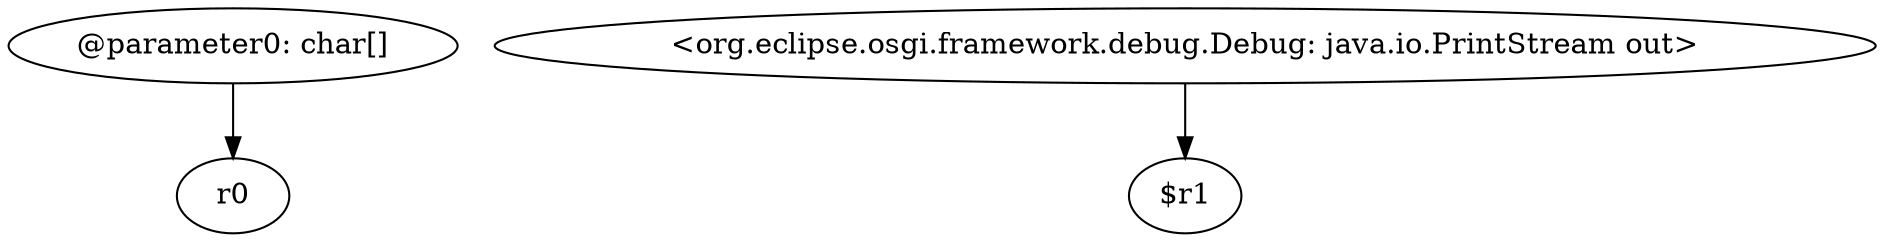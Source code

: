digraph g {
0[label="@parameter0: char[]"]
1[label="r0"]
0->1[label=""]
2[label="<org.eclipse.osgi.framework.debug.Debug: java.io.PrintStream out>"]
3[label="$r1"]
2->3[label=""]
}
